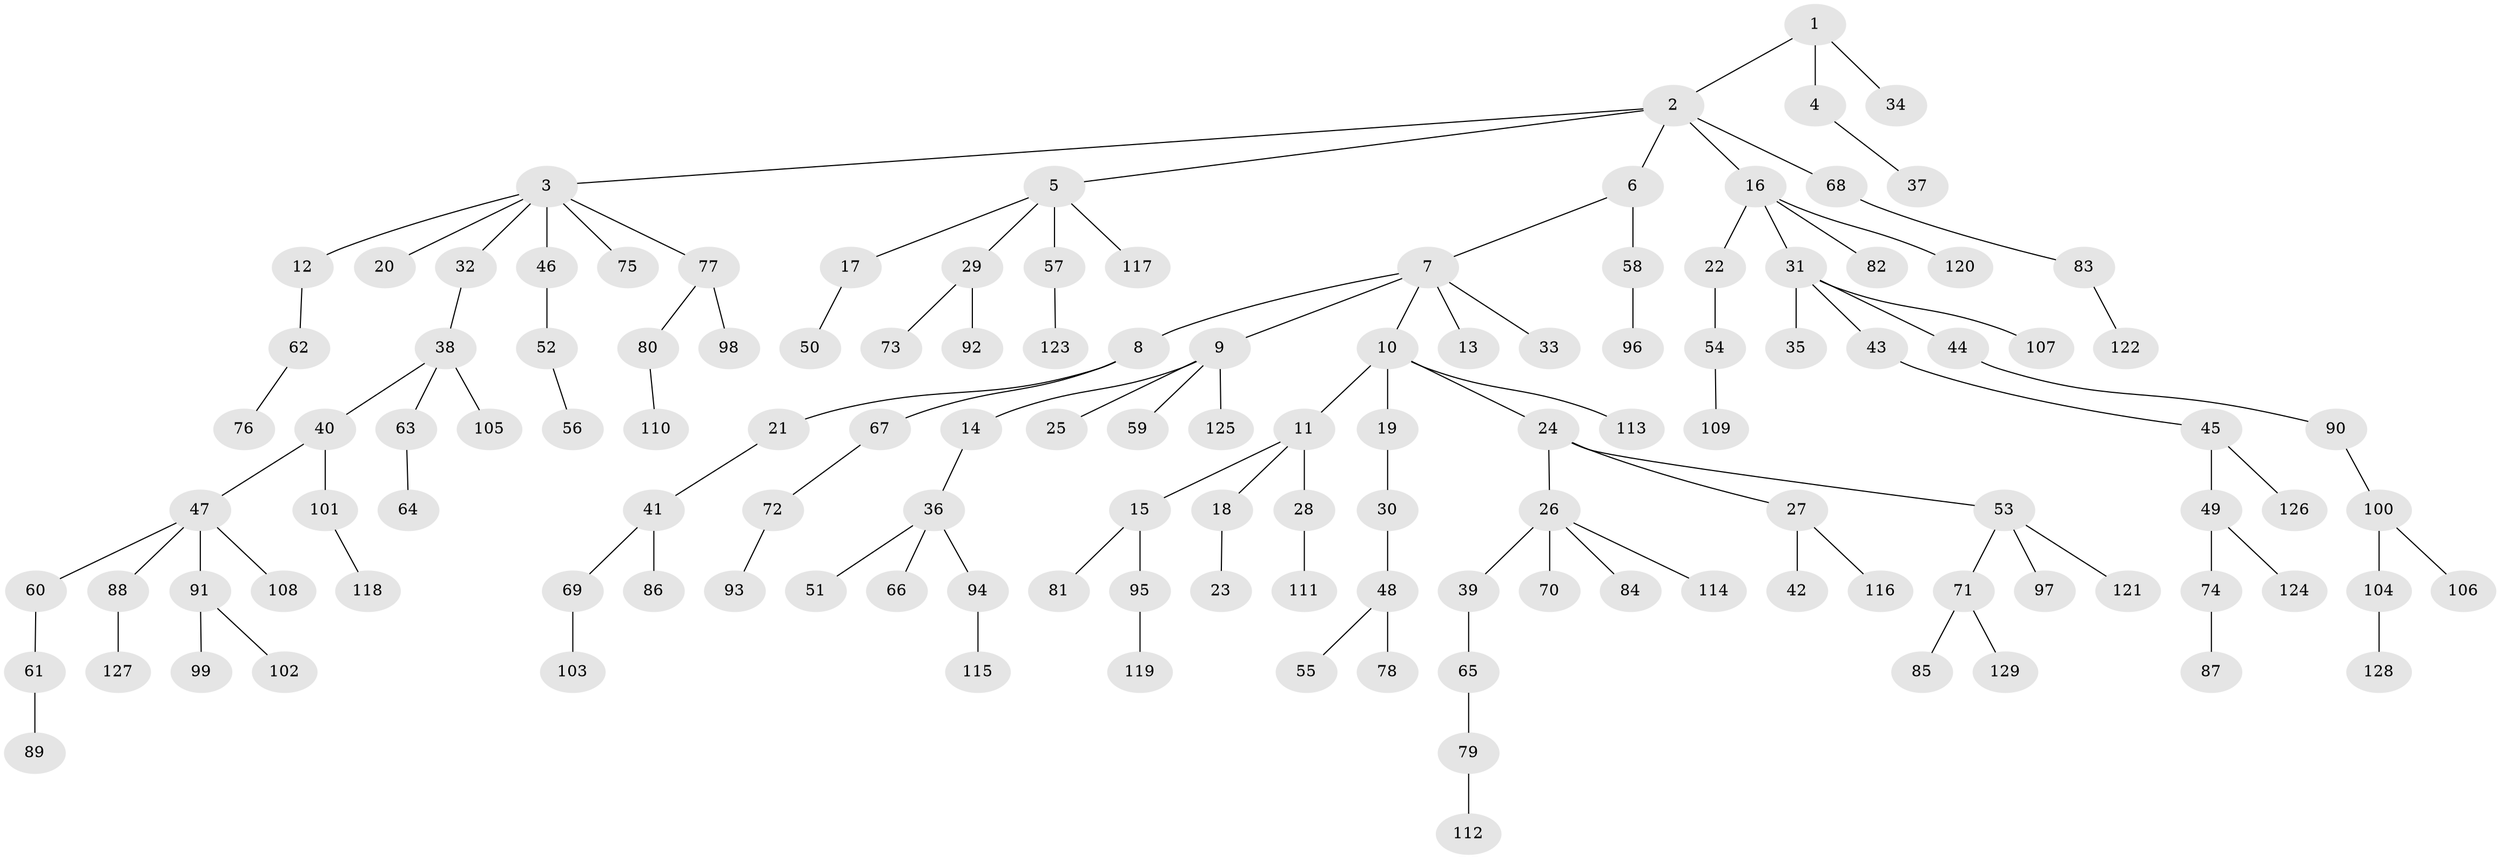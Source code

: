 // Generated by graph-tools (version 1.1) at 2025/50/03/09/25 03:50:16]
// undirected, 129 vertices, 128 edges
graph export_dot {
graph [start="1"]
  node [color=gray90,style=filled];
  1;
  2;
  3;
  4;
  5;
  6;
  7;
  8;
  9;
  10;
  11;
  12;
  13;
  14;
  15;
  16;
  17;
  18;
  19;
  20;
  21;
  22;
  23;
  24;
  25;
  26;
  27;
  28;
  29;
  30;
  31;
  32;
  33;
  34;
  35;
  36;
  37;
  38;
  39;
  40;
  41;
  42;
  43;
  44;
  45;
  46;
  47;
  48;
  49;
  50;
  51;
  52;
  53;
  54;
  55;
  56;
  57;
  58;
  59;
  60;
  61;
  62;
  63;
  64;
  65;
  66;
  67;
  68;
  69;
  70;
  71;
  72;
  73;
  74;
  75;
  76;
  77;
  78;
  79;
  80;
  81;
  82;
  83;
  84;
  85;
  86;
  87;
  88;
  89;
  90;
  91;
  92;
  93;
  94;
  95;
  96;
  97;
  98;
  99;
  100;
  101;
  102;
  103;
  104;
  105;
  106;
  107;
  108;
  109;
  110;
  111;
  112;
  113;
  114;
  115;
  116;
  117;
  118;
  119;
  120;
  121;
  122;
  123;
  124;
  125;
  126;
  127;
  128;
  129;
  1 -- 2;
  1 -- 4;
  1 -- 34;
  2 -- 3;
  2 -- 5;
  2 -- 6;
  2 -- 16;
  2 -- 68;
  3 -- 12;
  3 -- 20;
  3 -- 32;
  3 -- 46;
  3 -- 75;
  3 -- 77;
  4 -- 37;
  5 -- 17;
  5 -- 29;
  5 -- 57;
  5 -- 117;
  6 -- 7;
  6 -- 58;
  7 -- 8;
  7 -- 9;
  7 -- 10;
  7 -- 13;
  7 -- 33;
  8 -- 21;
  8 -- 67;
  9 -- 14;
  9 -- 25;
  9 -- 59;
  9 -- 125;
  10 -- 11;
  10 -- 19;
  10 -- 24;
  10 -- 113;
  11 -- 15;
  11 -- 18;
  11 -- 28;
  12 -- 62;
  14 -- 36;
  15 -- 81;
  15 -- 95;
  16 -- 22;
  16 -- 31;
  16 -- 82;
  16 -- 120;
  17 -- 50;
  18 -- 23;
  19 -- 30;
  21 -- 41;
  22 -- 54;
  24 -- 26;
  24 -- 27;
  24 -- 53;
  26 -- 39;
  26 -- 70;
  26 -- 84;
  26 -- 114;
  27 -- 42;
  27 -- 116;
  28 -- 111;
  29 -- 73;
  29 -- 92;
  30 -- 48;
  31 -- 35;
  31 -- 43;
  31 -- 44;
  31 -- 107;
  32 -- 38;
  36 -- 51;
  36 -- 66;
  36 -- 94;
  38 -- 40;
  38 -- 63;
  38 -- 105;
  39 -- 65;
  40 -- 47;
  40 -- 101;
  41 -- 69;
  41 -- 86;
  43 -- 45;
  44 -- 90;
  45 -- 49;
  45 -- 126;
  46 -- 52;
  47 -- 60;
  47 -- 88;
  47 -- 91;
  47 -- 108;
  48 -- 55;
  48 -- 78;
  49 -- 74;
  49 -- 124;
  52 -- 56;
  53 -- 71;
  53 -- 97;
  53 -- 121;
  54 -- 109;
  57 -- 123;
  58 -- 96;
  60 -- 61;
  61 -- 89;
  62 -- 76;
  63 -- 64;
  65 -- 79;
  67 -- 72;
  68 -- 83;
  69 -- 103;
  71 -- 85;
  71 -- 129;
  72 -- 93;
  74 -- 87;
  77 -- 80;
  77 -- 98;
  79 -- 112;
  80 -- 110;
  83 -- 122;
  88 -- 127;
  90 -- 100;
  91 -- 99;
  91 -- 102;
  94 -- 115;
  95 -- 119;
  100 -- 104;
  100 -- 106;
  101 -- 118;
  104 -- 128;
}
